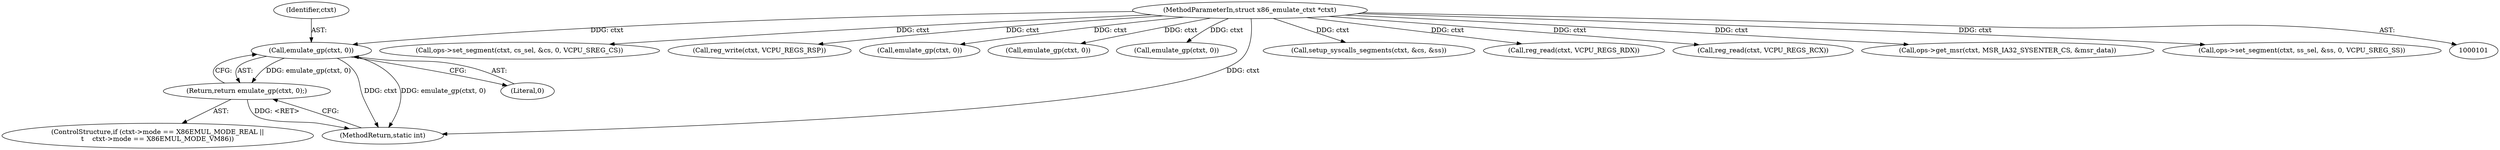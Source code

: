 digraph "0_linux_234f3ce485d54017f15cf5e0699cff4100121601_6@pointer" {
"1000137" [label="(Call,emulate_gp(ctxt, 0))"];
"1000102" [label="(MethodParameterIn,struct x86_emulate_ctxt *ctxt)"];
"1000136" [label="(Return,return emulate_gp(ctxt, 0);)"];
"1000124" [label="(ControlStructure,if (ctxt->mode == X86EMUL_MODE_REAL ||\n\t    ctxt->mode == X86EMUL_MODE_VM86))"];
"1000139" [label="(Literal,0)"];
"1000263" [label="(Call,ops->set_segment(ctxt, cs_sel, &cs, 0, VCPU_SREG_CS))"];
"1000284" [label="(Call,reg_write(ctxt, VCPU_REGS_RSP))"];
"1000228" [label="(Call,emulate_gp(ctxt, 0))"];
"1000253" [label="(Call,emulate_gp(ctxt, 0))"];
"1000204" [label="(Call,emulate_gp(ctxt, 0))"];
"1000140" [label="(Call,setup_syscalls_segments(ctxt, &cs, &ss))"];
"1000168" [label="(Call,reg_read(ctxt, VCPU_REGS_RDX))"];
"1000163" [label="(Call,reg_read(ctxt, VCPU_REGS_RCX))"];
"1000102" [label="(MethodParameterIn,struct x86_emulate_ctxt *ctxt)"];
"1000290" [label="(MethodReturn,static int)"];
"1000136" [label="(Return,return emulate_gp(ctxt, 0);)"];
"1000138" [label="(Identifier,ctxt)"];
"1000181" [label="(Call,ops->get_msr(ctxt, MSR_IA32_SYSENTER_CS, &msr_data))"];
"1000137" [label="(Call,emulate_gp(ctxt, 0))"];
"1000270" [label="(Call,ops->set_segment(ctxt, ss_sel, &ss, 0, VCPU_SREG_SS))"];
"1000137" -> "1000136"  [label="AST: "];
"1000137" -> "1000139"  [label="CFG: "];
"1000138" -> "1000137"  [label="AST: "];
"1000139" -> "1000137"  [label="AST: "];
"1000136" -> "1000137"  [label="CFG: "];
"1000137" -> "1000290"  [label="DDG: ctxt"];
"1000137" -> "1000290"  [label="DDG: emulate_gp(ctxt, 0)"];
"1000137" -> "1000136"  [label="DDG: emulate_gp(ctxt, 0)"];
"1000102" -> "1000137"  [label="DDG: ctxt"];
"1000102" -> "1000101"  [label="AST: "];
"1000102" -> "1000290"  [label="DDG: ctxt"];
"1000102" -> "1000140"  [label="DDG: ctxt"];
"1000102" -> "1000163"  [label="DDG: ctxt"];
"1000102" -> "1000168"  [label="DDG: ctxt"];
"1000102" -> "1000181"  [label="DDG: ctxt"];
"1000102" -> "1000204"  [label="DDG: ctxt"];
"1000102" -> "1000228"  [label="DDG: ctxt"];
"1000102" -> "1000253"  [label="DDG: ctxt"];
"1000102" -> "1000263"  [label="DDG: ctxt"];
"1000102" -> "1000270"  [label="DDG: ctxt"];
"1000102" -> "1000284"  [label="DDG: ctxt"];
"1000136" -> "1000124"  [label="AST: "];
"1000290" -> "1000136"  [label="CFG: "];
"1000136" -> "1000290"  [label="DDG: <RET>"];
}
